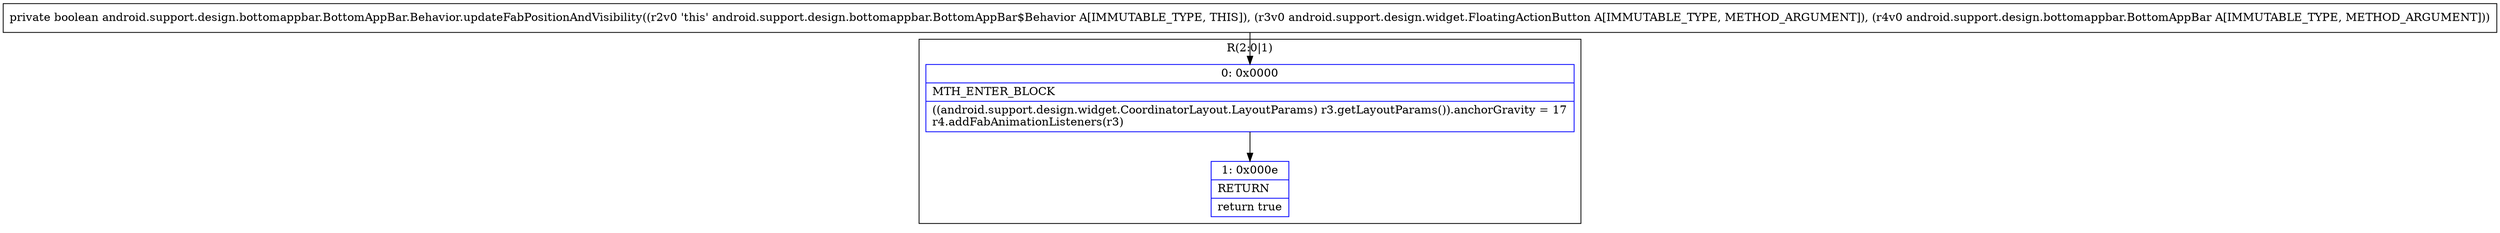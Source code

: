 digraph "CFG forandroid.support.design.bottomappbar.BottomAppBar.Behavior.updateFabPositionAndVisibility(Landroid\/support\/design\/widget\/FloatingActionButton;Landroid\/support\/design\/bottomappbar\/BottomAppBar;)Z" {
subgraph cluster_Region_2092672440 {
label = "R(2:0|1)";
node [shape=record,color=blue];
Node_0 [shape=record,label="{0\:\ 0x0000|MTH_ENTER_BLOCK\l|((android.support.design.widget.CoordinatorLayout.LayoutParams) r3.getLayoutParams()).anchorGravity = 17\lr4.addFabAnimationListeners(r3)\l}"];
Node_1 [shape=record,label="{1\:\ 0x000e|RETURN\l|return true\l}"];
}
MethodNode[shape=record,label="{private boolean android.support.design.bottomappbar.BottomAppBar.Behavior.updateFabPositionAndVisibility((r2v0 'this' android.support.design.bottomappbar.BottomAppBar$Behavior A[IMMUTABLE_TYPE, THIS]), (r3v0 android.support.design.widget.FloatingActionButton A[IMMUTABLE_TYPE, METHOD_ARGUMENT]), (r4v0 android.support.design.bottomappbar.BottomAppBar A[IMMUTABLE_TYPE, METHOD_ARGUMENT])) }"];
MethodNode -> Node_0;
Node_0 -> Node_1;
}

